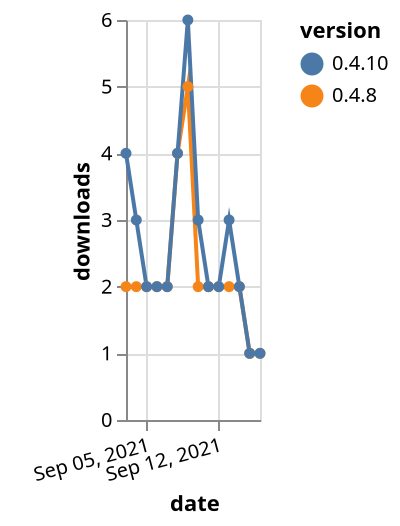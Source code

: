 {"$schema": "https://vega.github.io/schema/vega-lite/v5.json", "description": "A simple bar chart with embedded data.", "data": {"values": [{"date": "2021-09-03", "total": 3349, "delta": 2, "version": "0.4.8"}, {"date": "2021-09-04", "total": 3351, "delta": 2, "version": "0.4.8"}, {"date": "2021-09-05", "total": 3353, "delta": 2, "version": "0.4.8"}, {"date": "2021-09-06", "total": 3355, "delta": 2, "version": "0.4.8"}, {"date": "2021-09-07", "total": 3357, "delta": 2, "version": "0.4.8"}, {"date": "2021-09-08", "total": 3361, "delta": 4, "version": "0.4.8"}, {"date": "2021-09-09", "total": 3366, "delta": 5, "version": "0.4.8"}, {"date": "2021-09-10", "total": 3368, "delta": 2, "version": "0.4.8"}, {"date": "2021-09-11", "total": 3370, "delta": 2, "version": "0.4.8"}, {"date": "2021-09-12", "total": 3372, "delta": 2, "version": "0.4.8"}, {"date": "2021-09-13", "total": 3374, "delta": 2, "version": "0.4.8"}, {"date": "2021-09-14", "total": 3376, "delta": 2, "version": "0.4.8"}, {"date": "2021-09-15", "total": 3377, "delta": 1, "version": "0.4.8"}, {"date": "2021-09-16", "total": 3378, "delta": 1, "version": "0.4.8"}, {"date": "2021-09-03", "total": 5780, "delta": 4, "version": "0.4.10"}, {"date": "2021-09-04", "total": 5783, "delta": 3, "version": "0.4.10"}, {"date": "2021-09-05", "total": 5785, "delta": 2, "version": "0.4.10"}, {"date": "2021-09-06", "total": 5787, "delta": 2, "version": "0.4.10"}, {"date": "2021-09-07", "total": 5789, "delta": 2, "version": "0.4.10"}, {"date": "2021-09-08", "total": 5793, "delta": 4, "version": "0.4.10"}, {"date": "2021-09-09", "total": 5799, "delta": 6, "version": "0.4.10"}, {"date": "2021-09-10", "total": 5802, "delta": 3, "version": "0.4.10"}, {"date": "2021-09-11", "total": 5804, "delta": 2, "version": "0.4.10"}, {"date": "2021-09-12", "total": 5806, "delta": 2, "version": "0.4.10"}, {"date": "2021-09-13", "total": 5809, "delta": 3, "version": "0.4.10"}, {"date": "2021-09-14", "total": 5811, "delta": 2, "version": "0.4.10"}, {"date": "2021-09-15", "total": 5812, "delta": 1, "version": "0.4.10"}, {"date": "2021-09-16", "total": 5813, "delta": 1, "version": "0.4.10"}]}, "width": "container", "mark": {"type": "line", "point": {"filled": true}}, "encoding": {"x": {"field": "date", "type": "temporal", "timeUnit": "yearmonthdate", "title": "date", "axis": {"labelAngle": -15}}, "y": {"field": "delta", "type": "quantitative", "title": "downloads"}, "color": {"field": "version", "type": "nominal"}, "tooltip": {"field": "delta"}}}